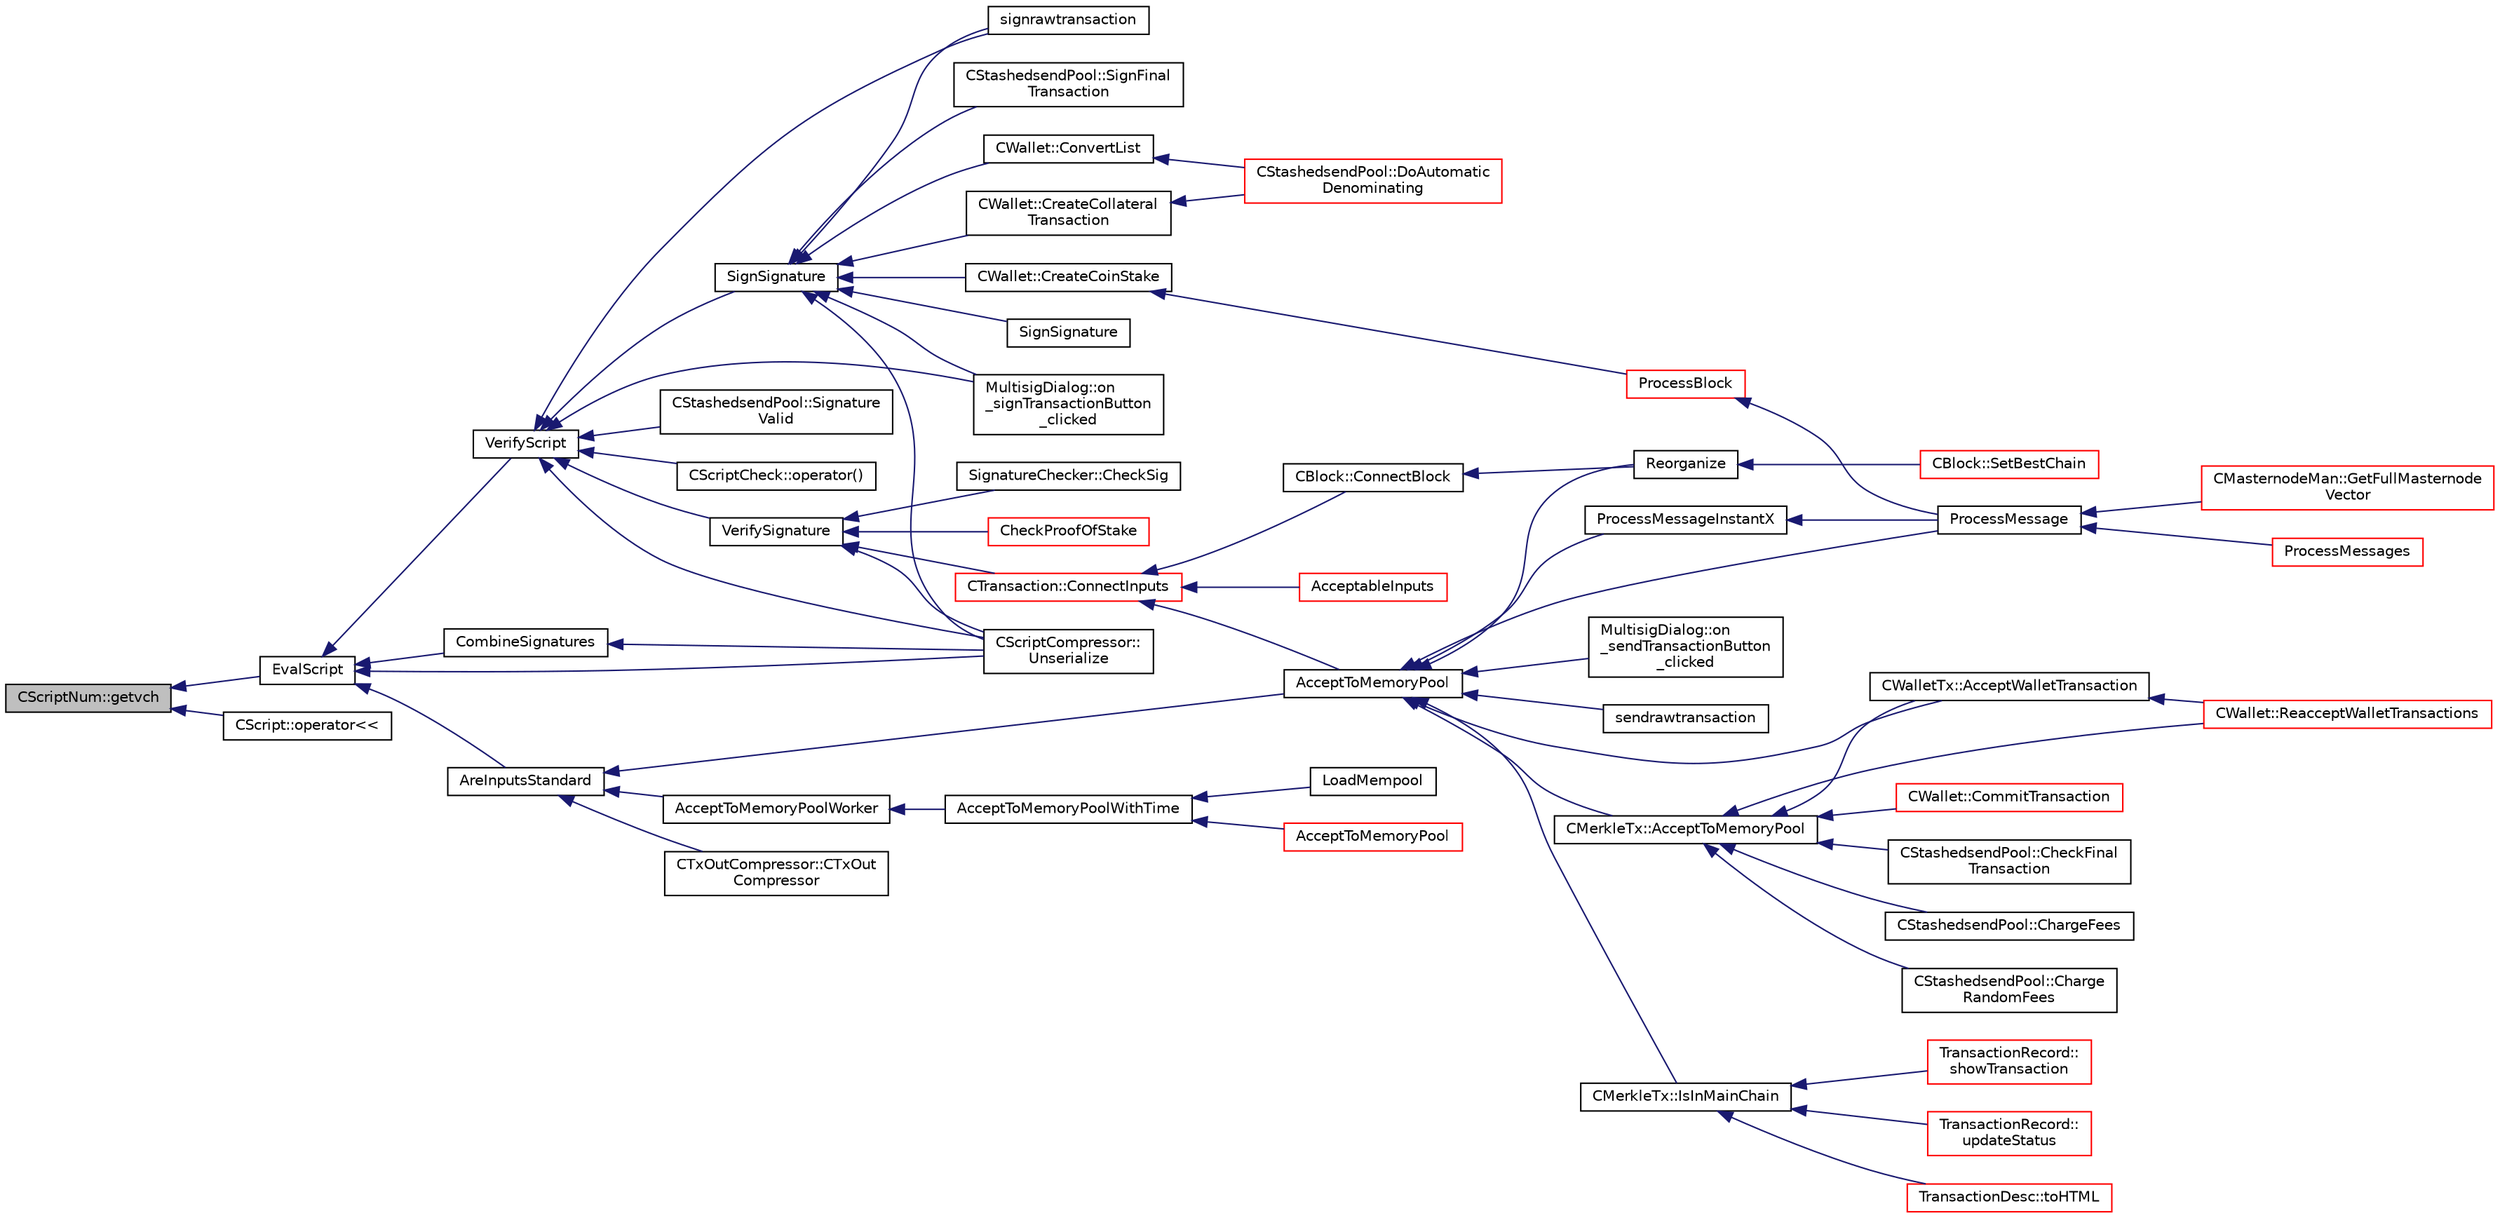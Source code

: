 digraph "CScriptNum::getvch"
{
  edge [fontname="Helvetica",fontsize="10",labelfontname="Helvetica",labelfontsize="10"];
  node [fontname="Helvetica",fontsize="10",shape=record];
  rankdir="LR";
  Node184 [label="CScriptNum::getvch",height=0.2,width=0.4,color="black", fillcolor="grey75", style="filled", fontcolor="black"];
  Node184 -> Node185 [dir="back",color="midnightblue",fontsize="10",style="solid",fontname="Helvetica"];
  Node185 [label="EvalScript",height=0.2,width=0.4,color="black", fillcolor="white", style="filled",URL="$de/d7f/script_8h.html#a7f55c113b0164f50f214d94996b6b02a"];
  Node185 -> Node186 [dir="back",color="midnightblue",fontsize="10",style="solid",fontname="Helvetica"];
  Node186 [label="AreInputsStandard",height=0.2,width=0.4,color="black", fillcolor="white", style="filled",URL="$d4/dbf/main_8h.html#a29901e539b487e09c90ff90c7560bd9d",tooltip="Check for standard transaction types. "];
  Node186 -> Node187 [dir="back",color="midnightblue",fontsize="10",style="solid",fontname="Helvetica"];
  Node187 [label="AcceptToMemoryPool",height=0.2,width=0.4,color="black", fillcolor="white", style="filled",URL="$d4/dbf/main_8h.html#addea0e425b693b4c1be712c3ead94568",tooltip="(try to) add transaction to memory pool "];
  Node187 -> Node188 [dir="back",color="midnightblue",fontsize="10",style="solid",fontname="Helvetica"];
  Node188 [label="ProcessMessageInstantX",height=0.2,width=0.4,color="black", fillcolor="white", style="filled",URL="$d6/d5f/instantx_8h.html#aa516cb499ead2691d8ab216a499db5d0"];
  Node188 -> Node189 [dir="back",color="midnightblue",fontsize="10",style="solid",fontname="Helvetica"];
  Node189 [label="ProcessMessage",height=0.2,width=0.4,color="black", fillcolor="white", style="filled",URL="$df/d0a/main_8cpp.html#a8ba92b1a4bce3c835e887a9073d17d8e"];
  Node189 -> Node190 [dir="back",color="midnightblue",fontsize="10",style="solid",fontname="Helvetica"];
  Node190 [label="ProcessMessages",height=0.2,width=0.4,color="red", fillcolor="white", style="filled",URL="$d4/dbf/main_8h.html#a196f9318f02448b85b28d612698934fd"];
  Node189 -> Node198 [dir="back",color="midnightblue",fontsize="10",style="solid",fontname="Helvetica"];
  Node198 [label="CMasternodeMan::GetFullMasternode\lVector",height=0.2,width=0.4,color="red", fillcolor="white", style="filled",URL="$dc/d6b/class_c_masternode_man.html#ab39e213a7601e1bef2eba1d5d63206f5"];
  Node187 -> Node204 [dir="back",color="midnightblue",fontsize="10",style="solid",fontname="Helvetica"];
  Node204 [label="CMerkleTx::AcceptToMemoryPool",height=0.2,width=0.4,color="black", fillcolor="white", style="filled",URL="$d1/dff/class_c_merkle_tx.html#a61126e811a53b941b3efdf5a4e83db90"];
  Node204 -> Node205 [dir="back",color="midnightblue",fontsize="10",style="solid",fontname="Helvetica"];
  Node205 [label="CWalletTx::AcceptWalletTransaction",height=0.2,width=0.4,color="black", fillcolor="white", style="filled",URL="$d6/d53/class_c_wallet_tx.html#af6d1a5a731bb69e1d94de84eb6fd15a5"];
  Node205 -> Node206 [dir="back",color="midnightblue",fontsize="10",style="solid",fontname="Helvetica"];
  Node206 [label="CWallet::ReacceptWalletTransactions",height=0.2,width=0.4,color="red", fillcolor="white", style="filled",URL="$d2/de5/class_c_wallet.html#a796c23450c8482e10e0c75ae5c1fa8ed"];
  Node204 -> Node211 [dir="back",color="midnightblue",fontsize="10",style="solid",fontname="Helvetica"];
  Node211 [label="CStashedsendPool::CheckFinal\lTransaction",height=0.2,width=0.4,color="black", fillcolor="white", style="filled",URL="$dd/d8a/class_c_stashedsend_pool.html#aba122588a53a90150595bc4279beb67c"];
  Node204 -> Node212 [dir="back",color="midnightblue",fontsize="10",style="solid",fontname="Helvetica"];
  Node212 [label="CStashedsendPool::ChargeFees",height=0.2,width=0.4,color="black", fillcolor="white", style="filled",URL="$dd/d8a/class_c_stashedsend_pool.html#acd76c93879dbcbdda4ca0a253f0d9c68",tooltip="Charge fees to bad actors (Charge clients a fee if they&#39;re abusive) "];
  Node204 -> Node213 [dir="back",color="midnightblue",fontsize="10",style="solid",fontname="Helvetica"];
  Node213 [label="CStashedsendPool::Charge\lRandomFees",height=0.2,width=0.4,color="black", fillcolor="white", style="filled",URL="$dd/d8a/class_c_stashedsend_pool.html#abcf715f6e5e01039218bf4881fffc3fe",tooltip="Rarely charge fees to pay miners. "];
  Node204 -> Node206 [dir="back",color="midnightblue",fontsize="10",style="solid",fontname="Helvetica"];
  Node204 -> Node214 [dir="back",color="midnightblue",fontsize="10",style="solid",fontname="Helvetica"];
  Node214 [label="CWallet::CommitTransaction",height=0.2,width=0.4,color="red", fillcolor="white", style="filled",URL="$d2/de5/class_c_wallet.html#aa13fbeaebd271f910a54cc5b82d73fde"];
  Node187 -> Node205 [dir="back",color="midnightblue",fontsize="10",style="solid",fontname="Helvetica"];
  Node187 -> Node231 [dir="back",color="midnightblue",fontsize="10",style="solid",fontname="Helvetica"];
  Node231 [label="Reorganize",height=0.2,width=0.4,color="black", fillcolor="white", style="filled",URL="$df/d0a/main_8cpp.html#ad8e09920f5a3ce2670c5efa26ef65227"];
  Node231 -> Node232 [dir="back",color="midnightblue",fontsize="10",style="solid",fontname="Helvetica"];
  Node232 [label="CBlock::SetBestChain",height=0.2,width=0.4,color="red", fillcolor="white", style="filled",URL="$d3/d51/class_c_block.html#a6e308b2d75d1cfc4a75eda36feb60ca1"];
  Node187 -> Node189 [dir="back",color="midnightblue",fontsize="10",style="solid",fontname="Helvetica"];
  Node187 -> Node236 [dir="back",color="midnightblue",fontsize="10",style="solid",fontname="Helvetica"];
  Node236 [label="CMerkleTx::IsInMainChain",height=0.2,width=0.4,color="black", fillcolor="white", style="filled",URL="$d1/dff/class_c_merkle_tx.html#ad4b3623fabf1924dba2a7694e3418e1e"];
  Node236 -> Node237 [dir="back",color="midnightblue",fontsize="10",style="solid",fontname="Helvetica"];
  Node237 [label="TransactionDesc::toHTML",height=0.2,width=0.4,color="red", fillcolor="white", style="filled",URL="$d4/da9/class_transaction_desc.html#ab7c9dbb2048aae121dd9d75df86e64f4"];
  Node236 -> Node248 [dir="back",color="midnightblue",fontsize="10",style="solid",fontname="Helvetica"];
  Node248 [label="TransactionRecord::\lshowTransaction",height=0.2,width=0.4,color="red", fillcolor="white", style="filled",URL="$d1/da7/class_transaction_record.html#a5ad1d1af4bec5b15a624b7a451e8cdbf",tooltip="Decompose CWallet transaction to model transaction records. "];
  Node236 -> Node260 [dir="back",color="midnightblue",fontsize="10",style="solid",fontname="Helvetica"];
  Node260 [label="TransactionRecord::\lupdateStatus",height=0.2,width=0.4,color="red", fillcolor="white", style="filled",URL="$d1/da7/class_transaction_record.html#a9b643dd885a790ae511705a1446556be",tooltip="Update status from core wallet tx. "];
  Node187 -> Node267 [dir="back",color="midnightblue",fontsize="10",style="solid",fontname="Helvetica"];
  Node267 [label="MultisigDialog::on\l_sendTransactionButton\l_clicked",height=0.2,width=0.4,color="black", fillcolor="white", style="filled",URL="$d4/df4/class_multisig_dialog.html#a71fcf325cb0cde9223eefc62b3b7634b"];
  Node187 -> Node268 [dir="back",color="midnightblue",fontsize="10",style="solid",fontname="Helvetica"];
  Node268 [label="sendrawtransaction",height=0.2,width=0.4,color="black", fillcolor="white", style="filled",URL="$dc/da8/rpcrawtransaction_8cpp.html#ad5aad44f890060f42efb49acf349511e"];
  Node186 -> Node269 [dir="back",color="midnightblue",fontsize="10",style="solid",fontname="Helvetica"];
  Node269 [label="CTxOutCompressor::CTxOut\lCompressor",height=0.2,width=0.4,color="black", fillcolor="white", style="filled",URL="$d9/d8d/class_c_tx_out_compressor.html#a38ef1033989cd003de65598620d15cea"];
  Node186 -> Node270 [dir="back",color="midnightblue",fontsize="10",style="solid",fontname="Helvetica"];
  Node270 [label="AcceptToMemoryPoolWorker",height=0.2,width=0.4,color="black", fillcolor="white", style="filled",URL="$dd/d7d/validation_8cpp.html#a274b0623037c72315662a07ecf760176"];
  Node270 -> Node271 [dir="back",color="midnightblue",fontsize="10",style="solid",fontname="Helvetica"];
  Node271 [label="AcceptToMemoryPoolWithTime",height=0.2,width=0.4,color="black", fillcolor="white", style="filled",URL="$dd/d7d/validation_8cpp.html#a7e5d2eb678cdda338b2dc803a2d4999f",tooltip="(try to) add transaction to memory pool with a specified acceptance time "];
  Node271 -> Node272 [dir="back",color="midnightblue",fontsize="10",style="solid",fontname="Helvetica"];
  Node272 [label="AcceptToMemoryPool",height=0.2,width=0.4,color="red", fillcolor="white", style="filled",URL="$db/d38/validation_8h.html#a25cdf856fb2107e0e96fd6bf4c0619cb",tooltip="(try to) add transaction to memory pool plTxnReplaced will be appended to with all transactions repla..."];
  Node271 -> Node280 [dir="back",color="midnightblue",fontsize="10",style="solid",fontname="Helvetica"];
  Node280 [label="LoadMempool",height=0.2,width=0.4,color="black", fillcolor="white", style="filled",URL="$db/d38/validation_8h.html#adea951730b49ef41e5390df5be8d3f1b",tooltip="Load the mempool from disk. "];
  Node185 -> Node281 [dir="back",color="midnightblue",fontsize="10",style="solid",fontname="Helvetica"];
  Node281 [label="VerifyScript",height=0.2,width=0.4,color="black", fillcolor="white", style="filled",URL="$de/d7f/script_8h.html#a995f521b6ca4a8bfbd02d4cfe226feb6"];
  Node281 -> Node282 [dir="back",color="midnightblue",fontsize="10",style="solid",fontname="Helvetica"];
  Node282 [label="MultisigDialog::on\l_signTransactionButton\l_clicked",height=0.2,width=0.4,color="black", fillcolor="white", style="filled",URL="$d4/df4/class_multisig_dialog.html#ad277ce76887dfbbec511486d3c1d2bc4"];
  Node281 -> Node283 [dir="back",color="midnightblue",fontsize="10",style="solid",fontname="Helvetica"];
  Node283 [label="signrawtransaction",height=0.2,width=0.4,color="black", fillcolor="white", style="filled",URL="$dc/da8/rpcrawtransaction_8cpp.html#aa0d151e35c0ad5ec82df451a833aeadb"];
  Node281 -> Node284 [dir="back",color="midnightblue",fontsize="10",style="solid",fontname="Helvetica"];
  Node284 [label="SignSignature",height=0.2,width=0.4,color="black", fillcolor="white", style="filled",URL="$de/d7f/script_8h.html#aca7dc730fd42e706b2c912ba32b65a36"];
  Node284 -> Node282 [dir="back",color="midnightblue",fontsize="10",style="solid",fontname="Helvetica"];
  Node284 -> Node283 [dir="back",color="midnightblue",fontsize="10",style="solid",fontname="Helvetica"];
  Node284 -> Node285 [dir="back",color="midnightblue",fontsize="10",style="solid",fontname="Helvetica"];
  Node285 [label="SignSignature",height=0.2,width=0.4,color="black", fillcolor="white", style="filled",URL="$de/d7f/script_8h.html#a3aef640e90fdb0fa95a8e2cda0cf6c22"];
  Node284 -> Node286 [dir="back",color="midnightblue",fontsize="10",style="solid",fontname="Helvetica"];
  Node286 [label="CScriptCompressor::\lUnserialize",height=0.2,width=0.4,color="black", fillcolor="white", style="filled",URL="$d3/dfb/class_c_script_compressor.html#a016fa6e3d2735d95fcf773271da073d5"];
  Node284 -> Node287 [dir="back",color="midnightblue",fontsize="10",style="solid",fontname="Helvetica"];
  Node287 [label="CStashedsendPool::SignFinal\lTransaction",height=0.2,width=0.4,color="black", fillcolor="white", style="filled",URL="$dd/d8a/class_c_stashedsend_pool.html#aa4e76a2c5ccd3fedef74f5e0b12c87f1",tooltip="As a client, check and sign the final transaction. "];
  Node284 -> Node288 [dir="back",color="midnightblue",fontsize="10",style="solid",fontname="Helvetica"];
  Node288 [label="CWallet::CreateCollateral\lTransaction",height=0.2,width=0.4,color="black", fillcolor="white", style="filled",URL="$d2/de5/class_c_wallet.html#a3efb1d87b0d5cb916f7289b72a38744d"];
  Node288 -> Node289 [dir="back",color="midnightblue",fontsize="10",style="solid",fontname="Helvetica"];
  Node289 [label="CStashedsendPool::DoAutomatic\lDenominating",height=0.2,width=0.4,color="red", fillcolor="white", style="filled",URL="$dd/d8a/class_c_stashedsend_pool.html#a21f19df4854af34c8f89187c768a524f",tooltip="Passively run Stashedsend in the background according to the configuration in settings (only for QT) ..."];
  Node284 -> Node294 [dir="back",color="midnightblue",fontsize="10",style="solid",fontname="Helvetica"];
  Node294 [label="CWallet::ConvertList",height=0.2,width=0.4,color="black", fillcolor="white", style="filled",URL="$d2/de5/class_c_wallet.html#adbc8cbc5a39e04446f4277487405c06b"];
  Node294 -> Node289 [dir="back",color="midnightblue",fontsize="10",style="solid",fontname="Helvetica"];
  Node284 -> Node295 [dir="back",color="midnightblue",fontsize="10",style="solid",fontname="Helvetica"];
  Node295 [label="CWallet::CreateCoinStake",height=0.2,width=0.4,color="black", fillcolor="white", style="filled",URL="$d2/de5/class_c_wallet.html#a644df129468440aa36f49ca3716a3c19"];
  Node295 -> Node296 [dir="back",color="midnightblue",fontsize="10",style="solid",fontname="Helvetica"];
  Node296 [label="ProcessBlock",height=0.2,width=0.4,color="red", fillcolor="white", style="filled",URL="$d4/dbf/main_8h.html#a7c8a7be3439bb5e1e40548a332a3cf29"];
  Node296 -> Node189 [dir="back",color="midnightblue",fontsize="10",style="solid",fontname="Helvetica"];
  Node281 -> Node306 [dir="back",color="midnightblue",fontsize="10",style="solid",fontname="Helvetica"];
  Node306 [label="VerifySignature",height=0.2,width=0.4,color="black", fillcolor="white", style="filled",URL="$de/d7f/script_8h.html#a3bebacccf5ed6d80e80889b65830f893"];
  Node306 -> Node307 [dir="back",color="midnightblue",fontsize="10",style="solid",fontname="Helvetica"];
  Node307 [label="CTransaction::ConnectInputs",height=0.2,width=0.4,color="red", fillcolor="white", style="filled",URL="$df/d43/class_c_transaction.html#aaab6c4ba493c918e29fd383043dcaae7",tooltip="Sanity check previous transactions, then, if all checks succeed, mark them as spent by this transacti..."];
  Node307 -> Node187 [dir="back",color="midnightblue",fontsize="10",style="solid",fontname="Helvetica"];
  Node307 -> Node308 [dir="back",color="midnightblue",fontsize="10",style="solid",fontname="Helvetica"];
  Node308 [label="AcceptableInputs",height=0.2,width=0.4,color="red", fillcolor="white", style="filled",URL="$d4/dbf/main_8h.html#a43f9c625cc3dfd663a76ddb4d15fce58"];
  Node307 -> Node338 [dir="back",color="midnightblue",fontsize="10",style="solid",fontname="Helvetica"];
  Node338 [label="CBlock::ConnectBlock",height=0.2,width=0.4,color="black", fillcolor="white", style="filled",URL="$d3/d51/class_c_block.html#a1ae149d97c7b7eadf48f5cea934b6217"];
  Node338 -> Node231 [dir="back",color="midnightblue",fontsize="10",style="solid",fontname="Helvetica"];
  Node306 -> Node342 [dir="back",color="midnightblue",fontsize="10",style="solid",fontname="Helvetica"];
  Node342 [label="SignatureChecker::CheckSig",height=0.2,width=0.4,color="black", fillcolor="white", style="filled",URL="$da/d89/class_signature_checker.html#a3eeda653a8224d8376016f177d2c7be2"];
  Node306 -> Node286 [dir="back",color="midnightblue",fontsize="10",style="solid",fontname="Helvetica"];
  Node306 -> Node343 [dir="back",color="midnightblue",fontsize="10",style="solid",fontname="Helvetica"];
  Node343 [label="CheckProofOfStake",height=0.2,width=0.4,color="red", fillcolor="white", style="filled",URL="$d4/dd4/stake_8h.html#a01e09fbdb926d4581ea48c4cf2f337a1"];
  Node281 -> Node286 [dir="back",color="midnightblue",fontsize="10",style="solid",fontname="Helvetica"];
  Node281 -> Node345 [dir="back",color="midnightblue",fontsize="10",style="solid",fontname="Helvetica"];
  Node345 [label="CStashedsendPool::Signature\lValid",height=0.2,width=0.4,color="black", fillcolor="white", style="filled",URL="$dd/d8a/class_c_stashedsend_pool.html#aac0148eb0e63ce636545a18522f7f59b",tooltip="Check to make sure a signature matches an input in the pool. "];
  Node281 -> Node346 [dir="back",color="midnightblue",fontsize="10",style="solid",fontname="Helvetica"];
  Node346 [label="CScriptCheck::operator()",height=0.2,width=0.4,color="black", fillcolor="white", style="filled",URL="$df/d12/class_c_script_check.html#a108d4c713338308be3867ed4e65b80c5"];
  Node185 -> Node347 [dir="back",color="midnightblue",fontsize="10",style="solid",fontname="Helvetica"];
  Node347 [label="CombineSignatures",height=0.2,width=0.4,color="black", fillcolor="white", style="filled",URL="$de/d7f/script_8h.html#af2e061fe8f5ec7708f28db4628ff5c10"];
  Node347 -> Node286 [dir="back",color="midnightblue",fontsize="10",style="solid",fontname="Helvetica"];
  Node185 -> Node286 [dir="back",color="midnightblue",fontsize="10",style="solid",fontname="Helvetica"];
  Node184 -> Node348 [dir="back",color="midnightblue",fontsize="10",style="solid",fontname="Helvetica"];
  Node348 [label="CScript::operator\<\<",height=0.2,width=0.4,color="black", fillcolor="white", style="filled",URL="$d9/d4b/class_c_script.html#a3324c3ce4a32c0f76b45c791a039b6fd"];
}
